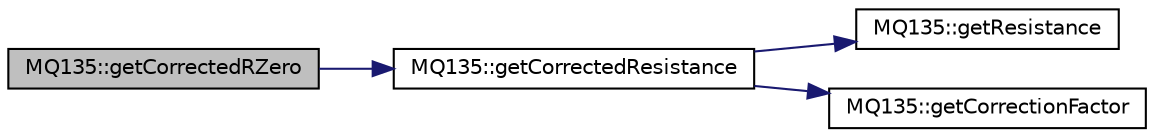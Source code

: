 digraph "MQ135::getCorrectedRZero"
{
  edge [fontname="Helvetica",fontsize="10",labelfontname="Helvetica",labelfontsize="10"];
  node [fontname="Helvetica",fontsize="10",shape=record];
  rankdir="LR";
  Node1 [label="MQ135::getCorrectedRZero",height=0.2,width=0.4,color="black", fillcolor="grey75", style="filled", fontcolor="black"];
  Node1 -> Node2 [color="midnightblue",fontsize="10",style="solid",fontname="Helvetica"];
  Node2 [label="MQ135::getCorrectedResistance",height=0.2,width=0.4,color="black", fillcolor="white", style="filled",URL="$class_m_q135.html#ae2831a68678ed327a646b8a112cd2932",tooltip="Get the resistance of the sensor, ie. the measurement value corrected for temp/hum. "];
  Node2 -> Node3 [color="midnightblue",fontsize="10",style="solid",fontname="Helvetica"];
  Node3 [label="MQ135::getResistance",height=0.2,width=0.4,color="black", fillcolor="white", style="filled",URL="$class_m_q135.html#a5517b514c0a0459632d6c431bc884c92",tooltip="Get the resistance of the sensor, ie. the measurement value. "];
  Node2 -> Node4 [color="midnightblue",fontsize="10",style="solid",fontname="Helvetica"];
  Node4 [label="MQ135::getCorrectionFactor",height=0.2,width=0.4,color="black", fillcolor="white", style="filled",URL="$class_m_q135.html#a83aeaf6f5d96201420b2e8309101799c",tooltip="Get the correction factor to correct for temperature and humidity. "];
}

